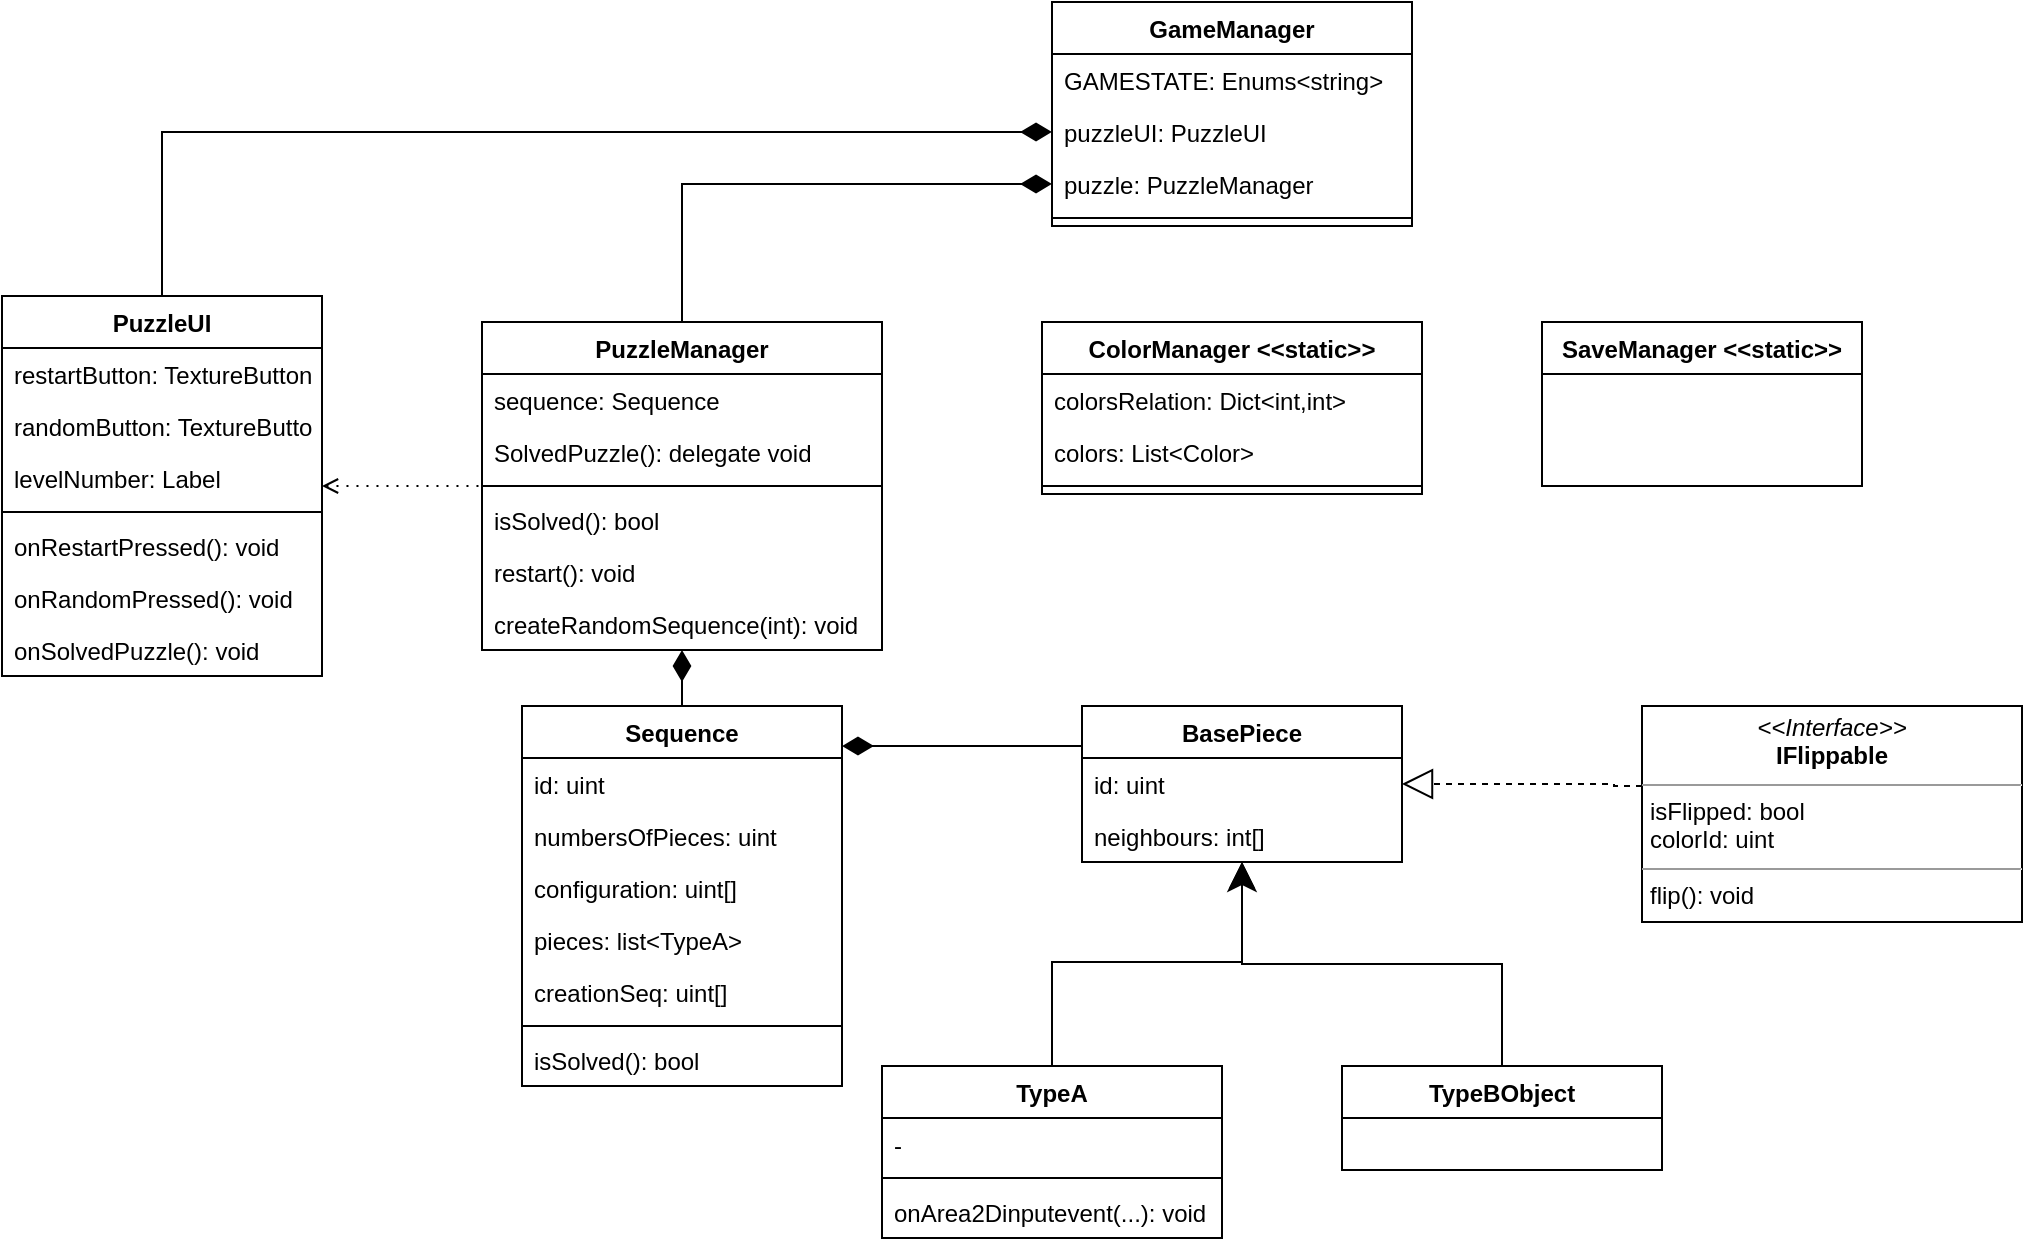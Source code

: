 <mxfile version="20.3.0" type="device"><diagram id="C5RBs43oDa-KdzZeNtuy" name="Page-1"><mxGraphModel dx="1985" dy="725" grid="1" gridSize="10" guides="1" tooltips="1" connect="1" arrows="1" fold="1" page="1" pageScale="1" pageWidth="827" pageHeight="1169" math="0" shadow="0"><root><mxCell id="WIyWlLk6GJQsqaUBKTNV-0"/><mxCell id="WIyWlLk6GJQsqaUBKTNV-1" parent="WIyWlLk6GJQsqaUBKTNV-0"/><mxCell id="YCrWIXECouWZgmCMh2jK-2" value="GameManager" style="swimlane;fontStyle=1;align=center;verticalAlign=top;childLayout=stackLayout;horizontal=1;startSize=26;horizontalStack=0;resizeParent=1;resizeParentMax=0;resizeLast=0;collapsible=1;marginBottom=0;" parent="WIyWlLk6GJQsqaUBKTNV-1" vertex="1"><mxGeometry x="-155" y="40" width="180" height="112" as="geometry"/></mxCell><mxCell id="YCrWIXECouWZgmCMh2jK-3" value="GAMESTATE: Enums&lt;string&gt;" style="text;strokeColor=none;fillColor=none;align=left;verticalAlign=top;spacingLeft=4;spacingRight=4;overflow=hidden;rotatable=0;points=[[0,0.5],[1,0.5]];portConstraint=eastwest;" parent="YCrWIXECouWZgmCMh2jK-2" vertex="1"><mxGeometry y="26" width="180" height="26" as="geometry"/></mxCell><mxCell id="c5WoJoW0YJXyvMYj77LW-18" value="puzzleUI: PuzzleUI " style="text;strokeColor=none;fillColor=none;align=left;verticalAlign=top;spacingLeft=4;spacingRight=4;overflow=hidden;rotatable=0;points=[[0,0.5],[1,0.5]];portConstraint=eastwest;" vertex="1" parent="YCrWIXECouWZgmCMh2jK-2"><mxGeometry y="52" width="180" height="26" as="geometry"/></mxCell><mxCell id="c5WoJoW0YJXyvMYj77LW-5" value="puzzle: PuzzleManager" style="text;strokeColor=none;fillColor=none;align=left;verticalAlign=top;spacingLeft=4;spacingRight=4;overflow=hidden;rotatable=0;points=[[0,0.5],[1,0.5]];portConstraint=eastwest;" vertex="1" parent="YCrWIXECouWZgmCMh2jK-2"><mxGeometry y="78" width="180" height="26" as="geometry"/></mxCell><mxCell id="YCrWIXECouWZgmCMh2jK-4" value="" style="line;strokeWidth=1;fillColor=none;align=left;verticalAlign=middle;spacingTop=-1;spacingLeft=3;spacingRight=3;rotatable=0;labelPosition=right;points=[];portConstraint=eastwest;strokeColor=inherit;" parent="YCrWIXECouWZgmCMh2jK-2" vertex="1"><mxGeometry y="104" width="180" height="8" as="geometry"/></mxCell><mxCell id="Lvv_lu8LYwkhnsOmJ-ki-1" style="edgeStyle=orthogonalEdgeStyle;rounded=0;orthogonalLoop=1;jettySize=auto;html=1;endArrow=diamondThin;endFill=1;strokeWidth=1;endSize=13;" parent="WIyWlLk6GJQsqaUBKTNV-1" source="Lvv_lu8LYwkhnsOmJ-ki-6" target="YCrWIXECouWZgmCMh2jK-10" edge="1"><mxGeometry relative="1" as="geometry"><mxPoint x="230" y="612" as="targetPoint"/><Array as="points"><mxPoint x="-180" y="412"/><mxPoint x="-180" y="412"/></Array></mxGeometry></mxCell><mxCell id="Lvv_lu8LYwkhnsOmJ-ki-30" style="edgeStyle=orthogonalEdgeStyle;rounded=0;orthogonalLoop=1;jettySize=auto;html=1;strokeWidth=1;startArrow=none;startFill=0;endArrow=diamondThin;endFill=1;startSize=10;endSize=13;" parent="WIyWlLk6GJQsqaUBKTNV-1" source="YCrWIXECouWZgmCMh2jK-10" target="Lvv_lu8LYwkhnsOmJ-ki-25" edge="1"><mxGeometry relative="1" as="geometry"/></mxCell><mxCell id="YCrWIXECouWZgmCMh2jK-10" value="Sequence&#10;" style="swimlane;fontStyle=1;align=center;verticalAlign=top;childLayout=stackLayout;horizontal=1;startSize=26;horizontalStack=0;resizeParent=1;resizeParentMax=0;resizeLast=0;collapsible=1;marginBottom=0;" parent="WIyWlLk6GJQsqaUBKTNV-1" vertex="1"><mxGeometry x="-420" y="392" width="160" height="190" as="geometry"/></mxCell><mxCell id="YCrWIXECouWZgmCMh2jK-11" value="id: uint" style="text;strokeColor=none;fillColor=none;align=left;verticalAlign=top;spacingLeft=4;spacingRight=4;overflow=hidden;rotatable=0;points=[[0,0.5],[1,0.5]];portConstraint=eastwest;" parent="YCrWIXECouWZgmCMh2jK-10" vertex="1"><mxGeometry y="26" width="160" height="26" as="geometry"/></mxCell><mxCell id="Lvv_lu8LYwkhnsOmJ-ki-2" value="numbersOfPieces: uint" style="text;strokeColor=none;fillColor=none;align=left;verticalAlign=top;spacingLeft=4;spacingRight=4;overflow=hidden;rotatable=0;points=[[0,0.5],[1,0.5]];portConstraint=eastwest;" parent="YCrWIXECouWZgmCMh2jK-10" vertex="1"><mxGeometry y="52" width="160" height="26" as="geometry"/></mxCell><mxCell id="Lvv_lu8LYwkhnsOmJ-ki-3" value="configuration: uint[]" style="text;strokeColor=none;fillColor=none;align=left;verticalAlign=top;spacingLeft=4;spacingRight=4;overflow=hidden;rotatable=0;points=[[0,0.5],[1,0.5]];portConstraint=eastwest;" parent="YCrWIXECouWZgmCMh2jK-10" vertex="1"><mxGeometry y="78" width="160" height="26" as="geometry"/></mxCell><mxCell id="Lvv_lu8LYwkhnsOmJ-ki-5" value="pieces: list&lt;TypeA&gt;" style="text;strokeColor=none;fillColor=none;align=left;verticalAlign=top;spacingLeft=4;spacingRight=4;overflow=hidden;rotatable=0;points=[[0,0.5],[1,0.5]];portConstraint=eastwest;" parent="YCrWIXECouWZgmCMh2jK-10" vertex="1"><mxGeometry y="104" width="160" height="26" as="geometry"/></mxCell><mxCell id="Lvv_lu8LYwkhnsOmJ-ki-20" value="creationSeq: uint[]" style="text;strokeColor=none;fillColor=none;align=left;verticalAlign=top;spacingLeft=4;spacingRight=4;overflow=hidden;rotatable=0;points=[[0,0.5],[1,0.5]];portConstraint=eastwest;" parent="YCrWIXECouWZgmCMh2jK-10" vertex="1"><mxGeometry y="130" width="160" height="26" as="geometry"/></mxCell><mxCell id="YCrWIXECouWZgmCMh2jK-12" value="" style="line;strokeWidth=1;fillColor=none;align=left;verticalAlign=middle;spacingTop=-1;spacingLeft=3;spacingRight=3;rotatable=0;labelPosition=right;points=[];portConstraint=eastwest;strokeColor=inherit;" parent="YCrWIXECouWZgmCMh2jK-10" vertex="1"><mxGeometry y="156" width="160" height="8" as="geometry"/></mxCell><mxCell id="YCrWIXECouWZgmCMh2jK-13" value="isSolved(): bool" style="text;strokeColor=none;fillColor=none;align=left;verticalAlign=top;spacingLeft=4;spacingRight=4;overflow=hidden;rotatable=0;points=[[0,0.5],[1,0.5]];portConstraint=eastwest;" parent="YCrWIXECouWZgmCMh2jK-10" vertex="1"><mxGeometry y="164" width="160" height="26" as="geometry"/></mxCell><mxCell id="Lvv_lu8LYwkhnsOmJ-ki-6" value="BasePiece&#10;" style="swimlane;fontStyle=1;align=center;verticalAlign=top;childLayout=stackLayout;horizontal=1;startSize=26;horizontalStack=0;resizeParent=1;resizeParentMax=0;resizeLast=0;collapsible=1;marginBottom=0;" parent="WIyWlLk6GJQsqaUBKTNV-1" vertex="1"><mxGeometry x="-140" y="392" width="160" height="78" as="geometry"/></mxCell><mxCell id="Lvv_lu8LYwkhnsOmJ-ki-7" value="id: uint &#10;" style="text;strokeColor=none;fillColor=none;align=left;verticalAlign=top;spacingLeft=4;spacingRight=4;overflow=hidden;rotatable=0;points=[[0,0.5],[1,0.5]];portConstraint=eastwest;" parent="Lvv_lu8LYwkhnsOmJ-ki-6" vertex="1"><mxGeometry y="26" width="160" height="26" as="geometry"/></mxCell><mxCell id="Lvv_lu8LYwkhnsOmJ-ki-8" value="neighbours: int[]" style="text;strokeColor=none;fillColor=none;align=left;verticalAlign=top;spacingLeft=4;spacingRight=4;overflow=hidden;rotatable=0;points=[[0,0.5],[1,0.5]];portConstraint=eastwest;" parent="Lvv_lu8LYwkhnsOmJ-ki-6" vertex="1"><mxGeometry y="52" width="160" height="26" as="geometry"/></mxCell><mxCell id="Lvv_lu8LYwkhnsOmJ-ki-17" style="edgeStyle=orthogonalEdgeStyle;rounded=0;orthogonalLoop=1;jettySize=auto;html=1;dashed=1;strokeWidth=1;startArrow=none;startFill=0;endArrow=block;endFill=0;startSize=10;endSize=13;" parent="WIyWlLk6GJQsqaUBKTNV-1" source="Lvv_lu8LYwkhnsOmJ-ki-13" edge="1"><mxGeometry relative="1" as="geometry"><mxPoint x="20" y="431" as="targetPoint"/><Array as="points"><mxPoint x="126" y="432"/></Array></mxGeometry></mxCell><mxCell id="Lvv_lu8LYwkhnsOmJ-ki-13" value="&lt;p style=&quot;margin: 0px ; margin-top: 4px ; text-align: center&quot;&gt;&lt;i&gt;&amp;lt;&amp;lt;Interface&amp;gt;&amp;gt;&lt;/i&gt;&lt;br&gt;&lt;b&gt;IFlippable&lt;/b&gt;&lt;/p&gt;&lt;hr size=&quot;1&quot;&gt;&lt;p style=&quot;margin: 0px ; margin-left: 4px&quot;&gt;&lt;span style=&quot;background-color: initial;&quot;&gt;isFlipped: bool&lt;/span&gt;&lt;br&gt;&lt;/p&gt;&lt;p style=&quot;margin: 0px ; margin-left: 4px&quot;&gt;colorId: uint&lt;/p&gt;&lt;hr size=&quot;1&quot;&gt;&lt;p style=&quot;margin: 0px ; margin-left: 4px&quot;&gt;flip(): void&lt;/p&gt;" style="verticalAlign=top;align=left;overflow=fill;fontSize=12;fontFamily=Helvetica;html=1;fillColor=#FFFFFF;" parent="WIyWlLk6GJQsqaUBKTNV-1" vertex="1"><mxGeometry x="140" y="392" width="190" height="108" as="geometry"/></mxCell><mxCell id="Lvv_lu8LYwkhnsOmJ-ki-21" value="TypeBObject" style="swimlane;fontStyle=1;align=center;verticalAlign=top;childLayout=stackLayout;horizontal=1;startSize=26;horizontalStack=0;resizeParent=1;resizeParentMax=0;resizeLast=0;collapsible=1;marginBottom=0;" parent="WIyWlLk6GJQsqaUBKTNV-1" vertex="1"><mxGeometry x="-10" y="572" width="160" height="52" as="geometry"/></mxCell><mxCell id="Lvv_lu8LYwkhnsOmJ-ki-24" style="edgeStyle=orthogonalEdgeStyle;rounded=0;orthogonalLoop=1;jettySize=auto;html=1;strokeWidth=1;endArrow=none;endFill=0;endSize=13;startArrow=classic;startFill=1;startSize=10;" parent="WIyWlLk6GJQsqaUBKTNV-1" source="Lvv_lu8LYwkhnsOmJ-ki-6" target="Lvv_lu8LYwkhnsOmJ-ki-21" edge="1"><mxGeometry relative="1" as="geometry"><mxPoint x="100" y="470.0" as="sourcePoint"/><mxPoint x="10" y="572" as="targetPoint"/></mxGeometry></mxCell><mxCell id="c5WoJoW0YJXyvMYj77LW-17" style="edgeStyle=orthogonalEdgeStyle;rounded=0;orthogonalLoop=1;jettySize=auto;html=1;endArrow=diamondThin;endFill=1;endSize=13;" edge="1" parent="WIyWlLk6GJQsqaUBKTNV-1" source="Lvv_lu8LYwkhnsOmJ-ki-25" target="c5WoJoW0YJXyvMYj77LW-5"><mxGeometry relative="1" as="geometry"/></mxCell><mxCell id="Lvv_lu8LYwkhnsOmJ-ki-25" value="PuzzleManager" style="swimlane;fontStyle=1;align=center;verticalAlign=top;childLayout=stackLayout;horizontal=1;startSize=26;horizontalStack=0;resizeParent=1;resizeParentMax=0;resizeLast=0;collapsible=1;marginBottom=0;" parent="WIyWlLk6GJQsqaUBKTNV-1" vertex="1"><mxGeometry x="-440" y="200" width="200" height="164" as="geometry"/></mxCell><mxCell id="Lvv_lu8LYwkhnsOmJ-ki-26" value="sequence: Sequence" style="text;strokeColor=none;fillColor=none;align=left;verticalAlign=top;spacingLeft=4;spacingRight=4;overflow=hidden;rotatable=0;points=[[0,0.5],[1,0.5]];portConstraint=eastwest;" parent="Lvv_lu8LYwkhnsOmJ-ki-25" vertex="1"><mxGeometry y="26" width="200" height="26" as="geometry"/></mxCell><mxCell id="c5WoJoW0YJXyvMYj77LW-28" value="SolvedPuzzle(): delegate void&#10;" style="text;strokeColor=none;fillColor=none;align=left;verticalAlign=top;spacingLeft=4;spacingRight=4;overflow=hidden;rotatable=0;points=[[0,0.5],[1,0.5]];portConstraint=eastwest;" vertex="1" parent="Lvv_lu8LYwkhnsOmJ-ki-25"><mxGeometry y="52" width="200" height="26" as="geometry"/></mxCell><mxCell id="Lvv_lu8LYwkhnsOmJ-ki-27" value="" style="line;strokeWidth=1;fillColor=none;align=left;verticalAlign=middle;spacingTop=-1;spacingLeft=3;spacingRight=3;rotatable=0;labelPosition=right;points=[];portConstraint=eastwest;strokeColor=inherit;" parent="Lvv_lu8LYwkhnsOmJ-ki-25" vertex="1"><mxGeometry y="78" width="200" height="8" as="geometry"/></mxCell><mxCell id="Lvv_lu8LYwkhnsOmJ-ki-28" value="isSolved(): bool&#10;&#10;" style="text;strokeColor=none;fillColor=none;align=left;verticalAlign=top;spacingLeft=4;spacingRight=4;overflow=hidden;rotatable=0;points=[[0,0.5],[1,0.5]];portConstraint=eastwest;" parent="Lvv_lu8LYwkhnsOmJ-ki-25" vertex="1"><mxGeometry y="86" width="200" height="26" as="geometry"/></mxCell><mxCell id="c5WoJoW0YJXyvMYj77LW-4" value="restart(): void" style="text;strokeColor=none;fillColor=none;align=left;verticalAlign=top;spacingLeft=4;spacingRight=4;overflow=hidden;rotatable=0;points=[[0,0.5],[1,0.5]];portConstraint=eastwest;" vertex="1" parent="Lvv_lu8LYwkhnsOmJ-ki-25"><mxGeometry y="112" width="200" height="26" as="geometry"/></mxCell><mxCell id="c5WoJoW0YJXyvMYj77LW-6" value="createRandomSequence(int): void " style="text;strokeColor=none;fillColor=none;align=left;verticalAlign=top;spacingLeft=4;spacingRight=4;overflow=hidden;rotatable=0;points=[[0,0.5],[1,0.5]];portConstraint=eastwest;" vertex="1" parent="Lvv_lu8LYwkhnsOmJ-ki-25"><mxGeometry y="138" width="200" height="26" as="geometry"/></mxCell><mxCell id="c5WoJoW0YJXyvMYj77LW-7" value="ColorManager &lt;&lt;static&gt;&gt;" style="swimlane;fontStyle=1;align=center;verticalAlign=top;childLayout=stackLayout;horizontal=1;startSize=26;horizontalStack=0;resizeParent=1;resizeParentMax=0;resizeLast=0;collapsible=1;marginBottom=0;" vertex="1" parent="WIyWlLk6GJQsqaUBKTNV-1"><mxGeometry x="-160" y="200" width="190" height="86" as="geometry"/></mxCell><mxCell id="c5WoJoW0YJXyvMYj77LW-8" value="colorsRelation: Dict&lt;int,int&gt; " style="text;strokeColor=none;fillColor=none;align=left;verticalAlign=top;spacingLeft=4;spacingRight=4;overflow=hidden;rotatable=0;points=[[0,0.5],[1,0.5]];portConstraint=eastwest;" vertex="1" parent="c5WoJoW0YJXyvMYj77LW-7"><mxGeometry y="26" width="190" height="26" as="geometry"/></mxCell><mxCell id="c5WoJoW0YJXyvMYj77LW-16" value="colors: List&lt;Color&gt;" style="text;strokeColor=none;fillColor=none;align=left;verticalAlign=top;spacingLeft=4;spacingRight=4;overflow=hidden;rotatable=0;points=[[0,0.5],[1,0.5]];portConstraint=eastwest;" vertex="1" parent="c5WoJoW0YJXyvMYj77LW-7"><mxGeometry y="52" width="190" height="26" as="geometry"/></mxCell><mxCell id="c5WoJoW0YJXyvMYj77LW-9" value="" style="line;strokeWidth=1;fillColor=none;align=left;verticalAlign=middle;spacingTop=-1;spacingLeft=3;spacingRight=3;rotatable=0;labelPosition=right;points=[];portConstraint=eastwest;strokeColor=inherit;" vertex="1" parent="c5WoJoW0YJXyvMYj77LW-7"><mxGeometry y="78" width="190" height="8" as="geometry"/></mxCell><mxCell id="c5WoJoW0YJXyvMYj77LW-12" value="SaveManager &lt;&lt;static&gt;&gt;" style="swimlane;fontStyle=1;align=center;verticalAlign=top;childLayout=stackLayout;horizontal=1;startSize=26;horizontalStack=0;resizeParent=1;resizeParentMax=0;resizeLast=0;collapsible=1;marginBottom=0;" vertex="1" parent="WIyWlLk6GJQsqaUBKTNV-1"><mxGeometry x="90" y="200" width="160" height="82" as="geometry"/></mxCell><mxCell id="c5WoJoW0YJXyvMYj77LW-30" style="edgeStyle=orthogonalEdgeStyle;rounded=0;orthogonalLoop=1;jettySize=auto;html=1;exitX=0.5;exitY=0;exitDx=0;exitDy=0;entryX=0;entryY=0.5;entryDx=0;entryDy=0;endArrow=diamondThin;endFill=1;endSize=13;" edge="1" parent="WIyWlLk6GJQsqaUBKTNV-1" source="c5WoJoW0YJXyvMYj77LW-19" target="c5WoJoW0YJXyvMYj77LW-18"><mxGeometry relative="1" as="geometry"/></mxCell><mxCell id="c5WoJoW0YJXyvMYj77LW-31" style="edgeStyle=orthogonalEdgeStyle;rounded=0;orthogonalLoop=1;jettySize=auto;html=1;endArrow=none;endFill=0;endSize=13;dashed=1;dashPattern=1 4;startArrow=open;startFill=0;" edge="1" parent="WIyWlLk6GJQsqaUBKTNV-1" source="c5WoJoW0YJXyvMYj77LW-19" target="Lvv_lu8LYwkhnsOmJ-ki-25"><mxGeometry relative="1" as="geometry"/></mxCell><mxCell id="c5WoJoW0YJXyvMYj77LW-19" value="PuzzleUI" style="swimlane;fontStyle=1;align=center;verticalAlign=top;childLayout=stackLayout;horizontal=1;startSize=26;horizontalStack=0;resizeParent=1;resizeParentMax=0;resizeLast=0;collapsible=1;marginBottom=0;" vertex="1" parent="WIyWlLk6GJQsqaUBKTNV-1"><mxGeometry x="-680" y="187" width="160" height="190" as="geometry"/></mxCell><mxCell id="c5WoJoW0YJXyvMYj77LW-20" value="restartButton: TextureButton" style="text;strokeColor=none;fillColor=none;align=left;verticalAlign=top;spacingLeft=4;spacingRight=4;overflow=hidden;rotatable=0;points=[[0,0.5],[1,0.5]];portConstraint=eastwest;" vertex="1" parent="c5WoJoW0YJXyvMYj77LW-19"><mxGeometry y="26" width="160" height="26" as="geometry"/></mxCell><mxCell id="c5WoJoW0YJXyvMYj77LW-26" value="randomButton: TextureButton" style="text;strokeColor=none;fillColor=none;align=left;verticalAlign=top;spacingLeft=4;spacingRight=4;overflow=hidden;rotatable=0;points=[[0,0.5],[1,0.5]];portConstraint=eastwest;" vertex="1" parent="c5WoJoW0YJXyvMYj77LW-19"><mxGeometry y="52" width="160" height="26" as="geometry"/></mxCell><mxCell id="c5WoJoW0YJXyvMYj77LW-23" value="levelNumber: Label&#10;" style="text;strokeColor=none;fillColor=none;align=left;verticalAlign=top;spacingLeft=4;spacingRight=4;overflow=hidden;rotatable=0;points=[[0,0.5],[1,0.5]];portConstraint=eastwest;" vertex="1" parent="c5WoJoW0YJXyvMYj77LW-19"><mxGeometry y="78" width="160" height="26" as="geometry"/></mxCell><mxCell id="c5WoJoW0YJXyvMYj77LW-21" value="" style="line;strokeWidth=1;fillColor=none;align=left;verticalAlign=middle;spacingTop=-1;spacingLeft=3;spacingRight=3;rotatable=0;labelPosition=right;points=[];portConstraint=eastwest;strokeColor=inherit;" vertex="1" parent="c5WoJoW0YJXyvMYj77LW-19"><mxGeometry y="104" width="160" height="8" as="geometry"/></mxCell><mxCell id="c5WoJoW0YJXyvMYj77LW-22" value="onRestartPressed(): void" style="text;strokeColor=none;fillColor=none;align=left;verticalAlign=top;spacingLeft=4;spacingRight=4;overflow=hidden;rotatable=0;points=[[0,0.5],[1,0.5]];portConstraint=eastwest;" vertex="1" parent="c5WoJoW0YJXyvMYj77LW-19"><mxGeometry y="112" width="160" height="26" as="geometry"/></mxCell><mxCell id="c5WoJoW0YJXyvMYj77LW-25" value="onRandomPressed(): void" style="text;strokeColor=none;fillColor=none;align=left;verticalAlign=top;spacingLeft=4;spacingRight=4;overflow=hidden;rotatable=0;points=[[0,0.5],[1,0.5]];portConstraint=eastwest;" vertex="1" parent="c5WoJoW0YJXyvMYj77LW-19"><mxGeometry y="138" width="160" height="26" as="geometry"/></mxCell><mxCell id="c5WoJoW0YJXyvMYj77LW-27" value="onSolvedPuzzle(): void&#10;" style="text;strokeColor=none;fillColor=none;align=left;verticalAlign=top;spacingLeft=4;spacingRight=4;overflow=hidden;rotatable=0;points=[[0,0.5],[1,0.5]];portConstraint=eastwest;" vertex="1" parent="c5WoJoW0YJXyvMYj77LW-19"><mxGeometry y="164" width="160" height="26" as="geometry"/></mxCell><mxCell id="c5WoJoW0YJXyvMYj77LW-34" style="edgeStyle=orthogonalEdgeStyle;rounded=0;orthogonalLoop=1;jettySize=auto;html=1;exitX=0.5;exitY=1;exitDx=0;exitDy=0;dashed=1;dashPattern=1 4;startArrow=open;startFill=0;endArrow=none;endFill=0;endSize=13;" edge="1" parent="WIyWlLk6GJQsqaUBKTNV-1" source="Lvv_lu8LYwkhnsOmJ-ki-13" target="Lvv_lu8LYwkhnsOmJ-ki-13"><mxGeometry relative="1" as="geometry"/></mxCell><mxCell id="c5WoJoW0YJXyvMYj77LW-44" style="edgeStyle=orthogonalEdgeStyle;rounded=0;orthogonalLoop=1;jettySize=auto;html=1;startArrow=none;startFill=0;endArrow=classic;endFill=1;endSize=12;" edge="1" parent="WIyWlLk6GJQsqaUBKTNV-1" source="c5WoJoW0YJXyvMYj77LW-36" target="Lvv_lu8LYwkhnsOmJ-ki-6"><mxGeometry relative="1" as="geometry"><Array as="points"><mxPoint x="-155" y="520"/><mxPoint x="-60" y="520"/></Array></mxGeometry></mxCell><mxCell id="c5WoJoW0YJXyvMYj77LW-36" value="TypeA" style="swimlane;fontStyle=1;align=center;verticalAlign=top;childLayout=stackLayout;horizontal=1;startSize=26;horizontalStack=0;resizeParent=1;resizeParentMax=0;resizeLast=0;collapsible=1;marginBottom=0;" vertex="1" parent="WIyWlLk6GJQsqaUBKTNV-1"><mxGeometry x="-240" y="572" width="170" height="86" as="geometry"/></mxCell><mxCell id="c5WoJoW0YJXyvMYj77LW-41" value="-" style="text;strokeColor=none;fillColor=none;align=left;verticalAlign=top;spacingLeft=4;spacingRight=4;overflow=hidden;rotatable=0;points=[[0,0.5],[1,0.5]];portConstraint=eastwest;" vertex="1" parent="c5WoJoW0YJXyvMYj77LW-36"><mxGeometry y="26" width="170" height="26" as="geometry"/></mxCell><mxCell id="c5WoJoW0YJXyvMYj77LW-42" value="" style="line;strokeWidth=1;fillColor=none;align=left;verticalAlign=middle;spacingTop=-1;spacingLeft=3;spacingRight=3;rotatable=0;labelPosition=right;points=[];portConstraint=eastwest;strokeColor=inherit;" vertex="1" parent="c5WoJoW0YJXyvMYj77LW-36"><mxGeometry y="52" width="170" height="8" as="geometry"/></mxCell><mxCell id="c5WoJoW0YJXyvMYj77LW-43" value="onArea2Dinputevent(...): void" style="text;strokeColor=none;fillColor=none;align=left;verticalAlign=top;spacingLeft=4;spacingRight=4;overflow=hidden;rotatable=0;points=[[0,0.5],[1,0.5]];portConstraint=eastwest;" vertex="1" parent="c5WoJoW0YJXyvMYj77LW-36"><mxGeometry y="60" width="170" height="26" as="geometry"/></mxCell></root></mxGraphModel></diagram></mxfile>